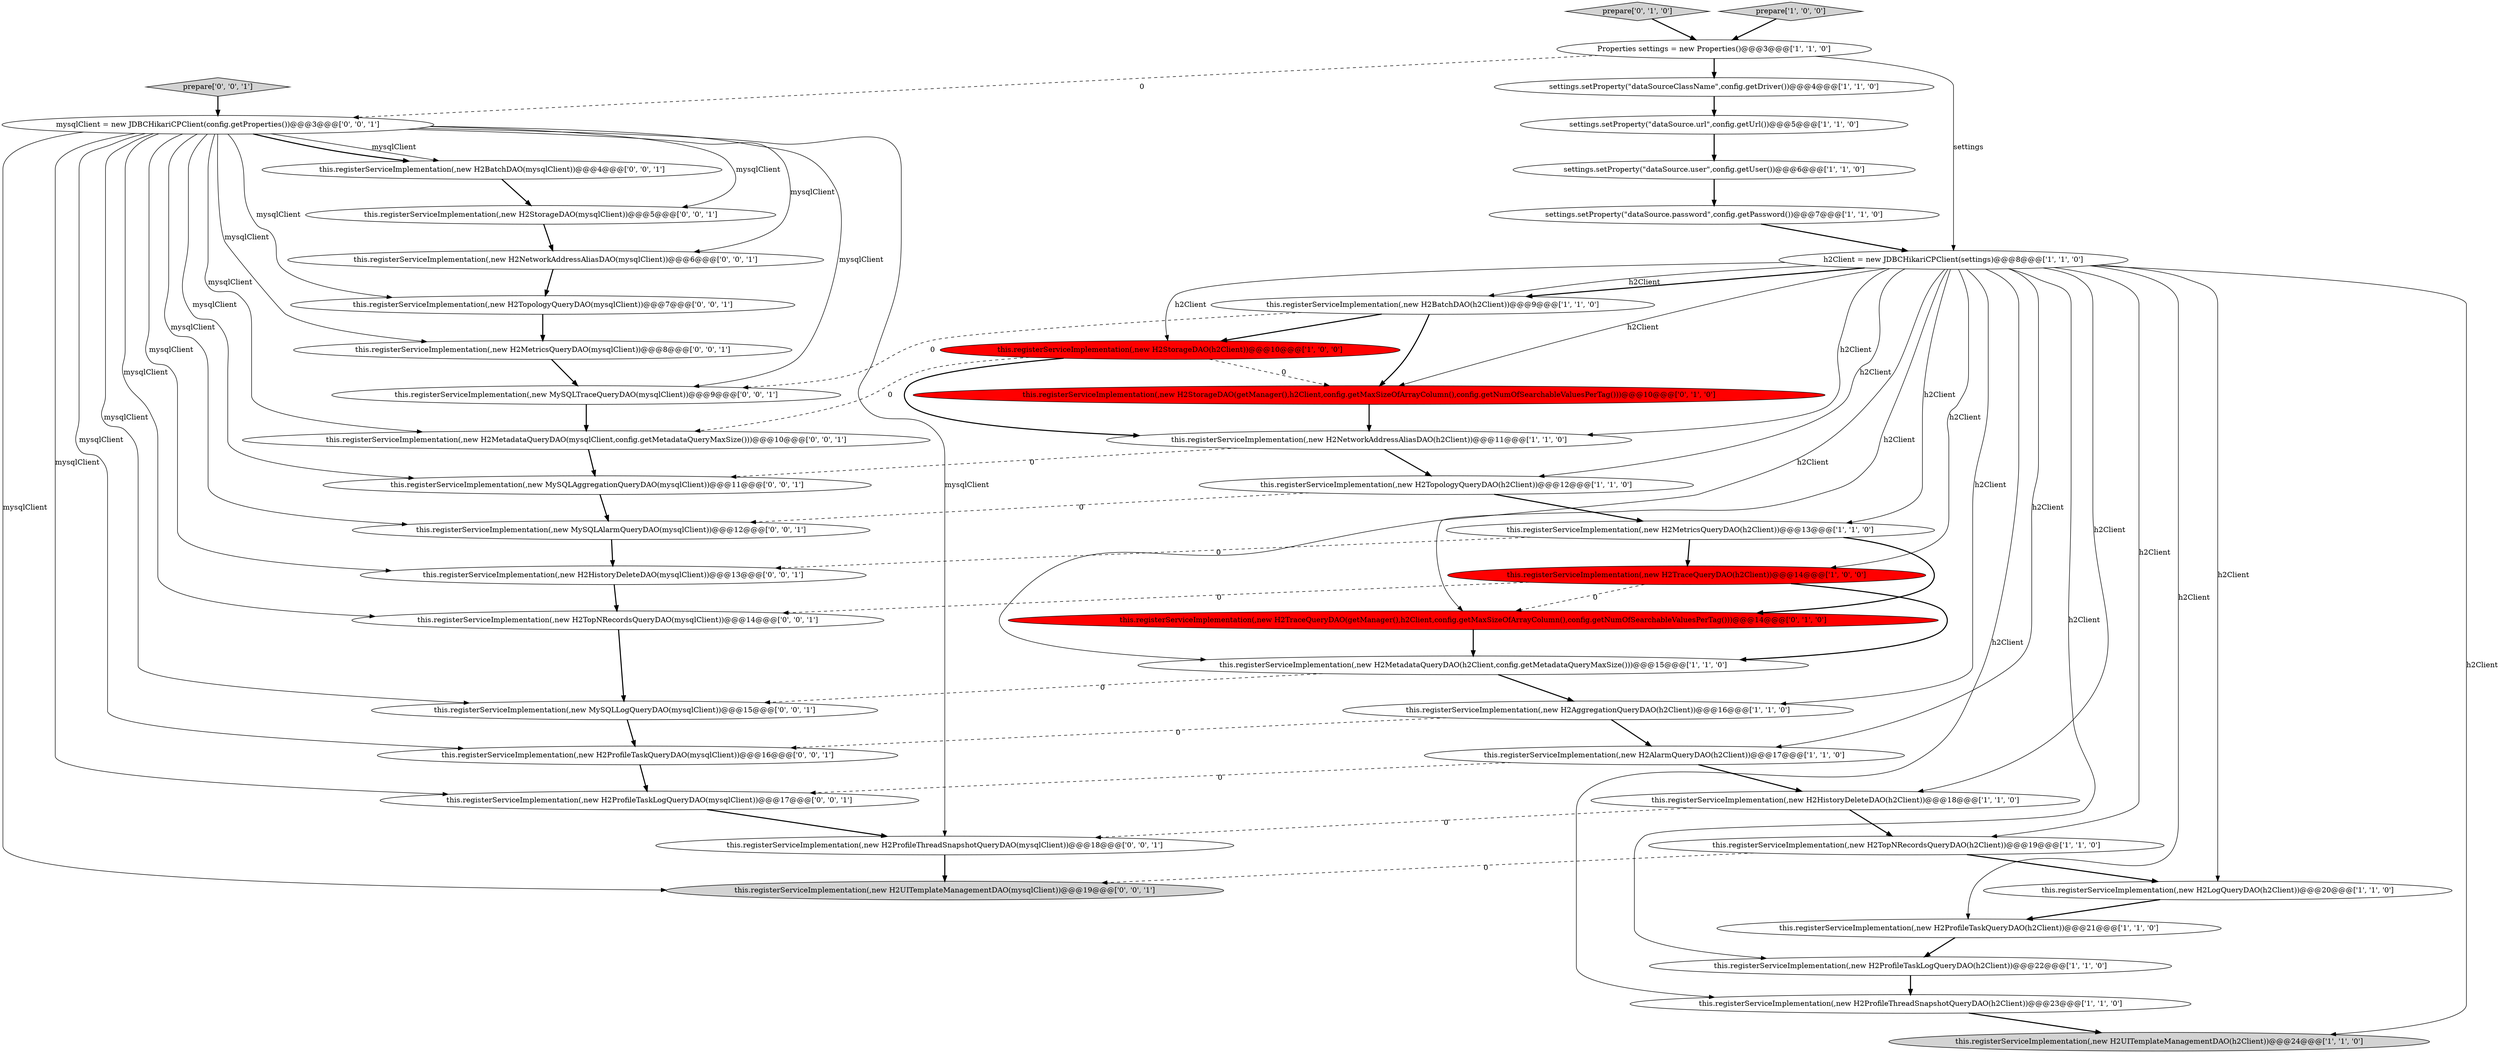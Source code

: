 digraph {
13 [style = filled, label = "Properties settings = new Properties()@@@3@@@['1', '1', '0']", fillcolor = white, shape = ellipse image = "AAA0AAABBB1BBB"];
35 [style = filled, label = "this.registerServiceImplementation(,new H2ProfileThreadSnapshotQueryDAO(mysqlClient))@@@18@@@['0', '0', '1']", fillcolor = white, shape = ellipse image = "AAA0AAABBB3BBB"];
26 [style = filled, label = "this.registerServiceImplementation(,new H2NetworkAddressAliasDAO(mysqlClient))@@@6@@@['0', '0', '1']", fillcolor = white, shape = ellipse image = "AAA0AAABBB3BBB"];
2 [style = filled, label = "this.registerServiceImplementation(,new H2LogQueryDAO(h2Client))@@@20@@@['1', '1', '0']", fillcolor = white, shape = ellipse image = "AAA0AAABBB1BBB"];
30 [style = filled, label = "this.registerServiceImplementation(,new H2TopologyQueryDAO(mysqlClient))@@@7@@@['0', '0', '1']", fillcolor = white, shape = ellipse image = "AAA0AAABBB3BBB"];
8 [style = filled, label = "this.registerServiceImplementation(,new H2AlarmQueryDAO(h2Client))@@@17@@@['1', '1', '0']", fillcolor = white, shape = ellipse image = "AAA0AAABBB1BBB"];
10 [style = filled, label = "settings.setProperty(\"dataSource.user\",config.getUser())@@@6@@@['1', '1', '0']", fillcolor = white, shape = ellipse image = "AAA0AAABBB1BBB"];
38 [style = filled, label = "prepare['0', '0', '1']", fillcolor = lightgray, shape = diamond image = "AAA0AAABBB3BBB"];
32 [style = filled, label = "this.registerServiceImplementation(,new MySQLTraceQueryDAO(mysqlClient))@@@9@@@['0', '0', '1']", fillcolor = white, shape = ellipse image = "AAA0AAABBB3BBB"];
24 [style = filled, label = "prepare['0', '1', '0']", fillcolor = lightgray, shape = diamond image = "AAA0AAABBB2BBB"];
5 [style = filled, label = "this.registerServiceImplementation(,new H2MetricsQueryDAO(h2Client))@@@13@@@['1', '1', '0']", fillcolor = white, shape = ellipse image = "AAA0AAABBB1BBB"];
37 [style = filled, label = "this.registerServiceImplementation(,new H2BatchDAO(mysqlClient))@@@4@@@['0', '0', '1']", fillcolor = white, shape = ellipse image = "AAA0AAABBB3BBB"];
17 [style = filled, label = "this.registerServiceImplementation(,new H2AggregationQueryDAO(h2Client))@@@16@@@['1', '1', '0']", fillcolor = white, shape = ellipse image = "AAA0AAABBB1BBB"];
42 [style = filled, label = "this.registerServiceImplementation(,new MySQLLogQueryDAO(mysqlClient))@@@15@@@['0', '0', '1']", fillcolor = white, shape = ellipse image = "AAA0AAABBB3BBB"];
14 [style = filled, label = "settings.setProperty(\"dataSourceClassName\",config.getDriver())@@@4@@@['1', '1', '0']", fillcolor = white, shape = ellipse image = "AAA0AAABBB1BBB"];
25 [style = filled, label = "this.registerServiceImplementation(,new H2TraceQueryDAO(getManager(),h2Client,config.getMaxSizeOfArrayColumn(),config.getNumOfSearchableValuesPerTag()))@@@14@@@['0', '1', '0']", fillcolor = red, shape = ellipse image = "AAA1AAABBB2BBB"];
31 [style = filled, label = "this.registerServiceImplementation(,new H2MetricsQueryDAO(mysqlClient))@@@8@@@['0', '0', '1']", fillcolor = white, shape = ellipse image = "AAA0AAABBB3BBB"];
7 [style = filled, label = "h2Client = new JDBCHikariCPClient(settings)@@@8@@@['1', '1', '0']", fillcolor = white, shape = ellipse image = "AAA0AAABBB1BBB"];
15 [style = filled, label = "this.registerServiceImplementation(,new H2ProfileTaskLogQueryDAO(h2Client))@@@22@@@['1', '1', '0']", fillcolor = white, shape = ellipse image = "AAA0AAABBB1BBB"];
1 [style = filled, label = "this.registerServiceImplementation(,new H2BatchDAO(h2Client))@@@9@@@['1', '1', '0']", fillcolor = white, shape = ellipse image = "AAA0AAABBB1BBB"];
23 [style = filled, label = "this.registerServiceImplementation(,new H2StorageDAO(getManager(),h2Client,config.getMaxSizeOfArrayColumn(),config.getNumOfSearchableValuesPerTag()))@@@10@@@['0', '1', '0']", fillcolor = red, shape = ellipse image = "AAA1AAABBB2BBB"];
28 [style = filled, label = "this.registerServiceImplementation(,new MySQLAggregationQueryDAO(mysqlClient))@@@11@@@['0', '0', '1']", fillcolor = white, shape = ellipse image = "AAA0AAABBB3BBB"];
0 [style = filled, label = "this.registerServiceImplementation(,new H2ProfileThreadSnapshotQueryDAO(h2Client))@@@23@@@['1', '1', '0']", fillcolor = white, shape = ellipse image = "AAA0AAABBB1BBB"];
18 [style = filled, label = "this.registerServiceImplementation(,new H2TraceQueryDAO(h2Client))@@@14@@@['1', '0', '0']", fillcolor = red, shape = ellipse image = "AAA1AAABBB1BBB"];
12 [style = filled, label = "this.registerServiceImplementation(,new H2UITemplateManagementDAO(h2Client))@@@24@@@['1', '1', '0']", fillcolor = lightgray, shape = ellipse image = "AAA0AAABBB1BBB"];
4 [style = filled, label = "this.registerServiceImplementation(,new H2NetworkAddressAliasDAO(h2Client))@@@11@@@['1', '1', '0']", fillcolor = white, shape = ellipse image = "AAA0AAABBB1BBB"];
9 [style = filled, label = "this.registerServiceImplementation(,new H2StorageDAO(h2Client))@@@10@@@['1', '0', '0']", fillcolor = red, shape = ellipse image = "AAA1AAABBB1BBB"];
6 [style = filled, label = "this.registerServiceImplementation(,new H2HistoryDeleteDAO(h2Client))@@@18@@@['1', '1', '0']", fillcolor = white, shape = ellipse image = "AAA0AAABBB1BBB"];
21 [style = filled, label = "prepare['1', '0', '0']", fillcolor = lightgray, shape = diamond image = "AAA0AAABBB1BBB"];
11 [style = filled, label = "this.registerServiceImplementation(,new H2TopologyQueryDAO(h2Client))@@@12@@@['1', '1', '0']", fillcolor = white, shape = ellipse image = "AAA0AAABBB1BBB"];
34 [style = filled, label = "this.registerServiceImplementation(,new H2TopNRecordsQueryDAO(mysqlClient))@@@14@@@['0', '0', '1']", fillcolor = white, shape = ellipse image = "AAA0AAABBB3BBB"];
27 [style = filled, label = "this.registerServiceImplementation(,new MySQLAlarmQueryDAO(mysqlClient))@@@12@@@['0', '0', '1']", fillcolor = white, shape = ellipse image = "AAA0AAABBB3BBB"];
16 [style = filled, label = "this.registerServiceImplementation(,new H2MetadataQueryDAO(h2Client,config.getMetadataQueryMaxSize()))@@@15@@@['1', '1', '0']", fillcolor = white, shape = ellipse image = "AAA0AAABBB1BBB"];
40 [style = filled, label = "this.registerServiceImplementation(,new H2MetadataQueryDAO(mysqlClient,config.getMetadataQueryMaxSize()))@@@10@@@['0', '0', '1']", fillcolor = white, shape = ellipse image = "AAA0AAABBB3BBB"];
43 [style = filled, label = "this.registerServiceImplementation(,new H2ProfileTaskLogQueryDAO(mysqlClient))@@@17@@@['0', '0', '1']", fillcolor = white, shape = ellipse image = "AAA0AAABBB3BBB"];
3 [style = filled, label = "settings.setProperty(\"dataSource.url\",config.getUrl())@@@5@@@['1', '1', '0']", fillcolor = white, shape = ellipse image = "AAA0AAABBB1BBB"];
19 [style = filled, label = "this.registerServiceImplementation(,new H2TopNRecordsQueryDAO(h2Client))@@@19@@@['1', '1', '0']", fillcolor = white, shape = ellipse image = "AAA0AAABBB1BBB"];
36 [style = filled, label = "mysqlClient = new JDBCHikariCPClient(config.getProperties())@@@3@@@['0', '0', '1']", fillcolor = white, shape = ellipse image = "AAA0AAABBB3BBB"];
33 [style = filled, label = "this.registerServiceImplementation(,new H2HistoryDeleteDAO(mysqlClient))@@@13@@@['0', '0', '1']", fillcolor = white, shape = ellipse image = "AAA0AAABBB3BBB"];
29 [style = filled, label = "this.registerServiceImplementation(,new H2ProfileTaskQueryDAO(mysqlClient))@@@16@@@['0', '0', '1']", fillcolor = white, shape = ellipse image = "AAA0AAABBB3BBB"];
39 [style = filled, label = "this.registerServiceImplementation(,new H2StorageDAO(mysqlClient))@@@5@@@['0', '0', '1']", fillcolor = white, shape = ellipse image = "AAA0AAABBB3BBB"];
22 [style = filled, label = "settings.setProperty(\"dataSource.password\",config.getPassword())@@@7@@@['1', '1', '0']", fillcolor = white, shape = ellipse image = "AAA0AAABBB1BBB"];
20 [style = filled, label = "this.registerServiceImplementation(,new H2ProfileTaskQueryDAO(h2Client))@@@21@@@['1', '1', '0']", fillcolor = white, shape = ellipse image = "AAA0AAABBB1BBB"];
41 [style = filled, label = "this.registerServiceImplementation(,new H2UITemplateManagementDAO(mysqlClient))@@@19@@@['0', '0', '1']", fillcolor = lightgray, shape = ellipse image = "AAA0AAABBB3BBB"];
14->3 [style = bold, label=""];
36->39 [style = solid, label="mysqlClient"];
35->41 [style = bold, label=""];
8->6 [style = bold, label=""];
13->7 [style = solid, label="settings"];
36->37 [style = solid, label="mysqlClient"];
42->29 [style = bold, label=""];
1->23 [style = bold, label=""];
6->35 [style = dashed, label="0"];
36->40 [style = solid, label="mysqlClient"];
7->11 [style = solid, label="h2Client"];
43->35 [style = bold, label=""];
7->9 [style = solid, label="h2Client"];
15->0 [style = bold, label=""];
29->43 [style = bold, label=""];
7->25 [style = solid, label="h2Client"];
27->33 [style = bold, label=""];
20->15 [style = bold, label=""];
13->14 [style = bold, label=""];
36->43 [style = solid, label="mysqlClient"];
18->25 [style = dashed, label="0"];
21->13 [style = bold, label=""];
36->41 [style = solid, label="mysqlClient"];
7->4 [style = solid, label="h2Client"];
2->20 [style = bold, label=""];
7->1 [style = bold, label=""];
36->42 [style = solid, label="mysqlClient"];
36->33 [style = solid, label="mysqlClient"];
7->8 [style = solid, label="h2Client"];
34->42 [style = bold, label=""];
19->2 [style = bold, label=""];
16->17 [style = bold, label=""];
36->30 [style = solid, label="mysqlClient"];
36->32 [style = solid, label="mysqlClient"];
22->7 [style = bold, label=""];
39->26 [style = bold, label=""];
9->23 [style = dashed, label="0"];
5->25 [style = bold, label=""];
8->43 [style = dashed, label="0"];
3->10 [style = bold, label=""];
7->18 [style = solid, label="h2Client"];
7->19 [style = solid, label="h2Client"];
7->12 [style = solid, label="h2Client"];
5->33 [style = dashed, label="0"];
36->31 [style = solid, label="mysqlClient"];
7->20 [style = solid, label="h2Client"];
36->37 [style = bold, label=""];
36->29 [style = solid, label="mysqlClient"];
24->13 [style = bold, label=""];
17->8 [style = bold, label=""];
7->15 [style = solid, label="h2Client"];
36->35 [style = solid, label="mysqlClient"];
31->32 [style = bold, label=""];
0->12 [style = bold, label=""];
16->42 [style = dashed, label="0"];
7->2 [style = solid, label="h2Client"];
36->34 [style = solid, label="mysqlClient"];
5->18 [style = bold, label=""];
1->32 [style = dashed, label="0"];
25->16 [style = bold, label=""];
1->9 [style = bold, label=""];
19->41 [style = dashed, label="0"];
4->28 [style = dashed, label="0"];
36->27 [style = solid, label="mysqlClient"];
18->34 [style = dashed, label="0"];
11->5 [style = bold, label=""];
30->31 [style = bold, label=""];
32->40 [style = bold, label=""];
7->16 [style = solid, label="h2Client"];
11->27 [style = dashed, label="0"];
7->23 [style = solid, label="h2Client"];
36->26 [style = solid, label="mysqlClient"];
37->39 [style = bold, label=""];
18->16 [style = bold, label=""];
10->22 [style = bold, label=""];
13->36 [style = dashed, label="0"];
7->6 [style = solid, label="h2Client"];
9->4 [style = bold, label=""];
23->4 [style = bold, label=""];
38->36 [style = bold, label=""];
6->19 [style = bold, label=""];
40->28 [style = bold, label=""];
17->29 [style = dashed, label="0"];
7->5 [style = solid, label="h2Client"];
26->30 [style = bold, label=""];
7->0 [style = solid, label="h2Client"];
9->40 [style = dashed, label="0"];
7->1 [style = solid, label="h2Client"];
7->17 [style = solid, label="h2Client"];
36->28 [style = solid, label="mysqlClient"];
28->27 [style = bold, label=""];
4->11 [style = bold, label=""];
33->34 [style = bold, label=""];
}
